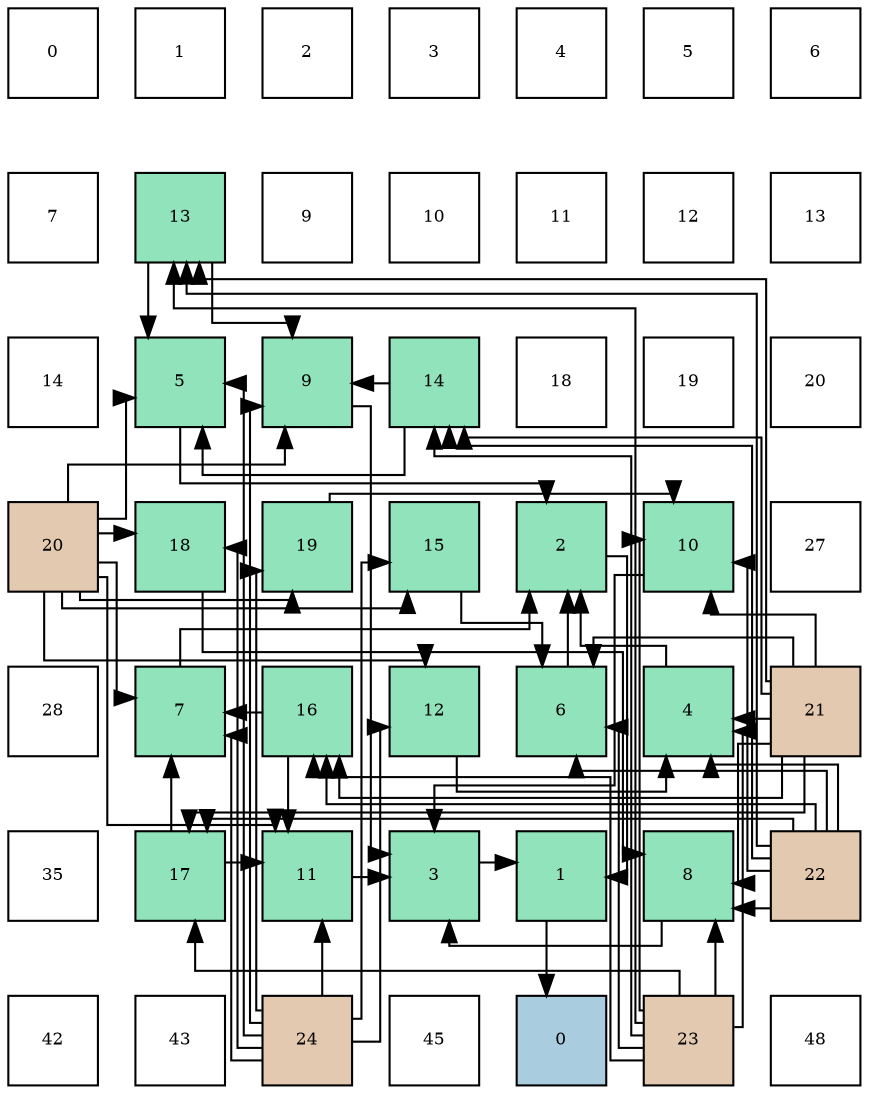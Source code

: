 digraph layout{
 rankdir=TB;
 splines=ortho;
 node [style=filled shape=square fixedsize=true width=0.6];
0[label="0", fontsize=8, fillcolor="#ffffff"];
1[label="1", fontsize=8, fillcolor="#ffffff"];
2[label="2", fontsize=8, fillcolor="#ffffff"];
3[label="3", fontsize=8, fillcolor="#ffffff"];
4[label="4", fontsize=8, fillcolor="#ffffff"];
5[label="5", fontsize=8, fillcolor="#ffffff"];
6[label="6", fontsize=8, fillcolor="#ffffff"];
7[label="7", fontsize=8, fillcolor="#ffffff"];
8[label="13", fontsize=8, fillcolor="#91e3bb"];
9[label="9", fontsize=8, fillcolor="#ffffff"];
10[label="10", fontsize=8, fillcolor="#ffffff"];
11[label="11", fontsize=8, fillcolor="#ffffff"];
12[label="12", fontsize=8, fillcolor="#ffffff"];
13[label="13", fontsize=8, fillcolor="#ffffff"];
14[label="14", fontsize=8, fillcolor="#ffffff"];
15[label="5", fontsize=8, fillcolor="#91e3bb"];
16[label="9", fontsize=8, fillcolor="#91e3bb"];
17[label="14", fontsize=8, fillcolor="#91e3bb"];
18[label="18", fontsize=8, fillcolor="#ffffff"];
19[label="19", fontsize=8, fillcolor="#ffffff"];
20[label="20", fontsize=8, fillcolor="#ffffff"];
21[label="20", fontsize=8, fillcolor="#e3c9af"];
22[label="18", fontsize=8, fillcolor="#91e3bb"];
23[label="19", fontsize=8, fillcolor="#91e3bb"];
24[label="15", fontsize=8, fillcolor="#91e3bb"];
25[label="2", fontsize=8, fillcolor="#91e3bb"];
26[label="10", fontsize=8, fillcolor="#91e3bb"];
27[label="27", fontsize=8, fillcolor="#ffffff"];
28[label="28", fontsize=8, fillcolor="#ffffff"];
29[label="7", fontsize=8, fillcolor="#91e3bb"];
30[label="16", fontsize=8, fillcolor="#91e3bb"];
31[label="12", fontsize=8, fillcolor="#91e3bb"];
32[label="6", fontsize=8, fillcolor="#91e3bb"];
33[label="4", fontsize=8, fillcolor="#91e3bb"];
34[label="21", fontsize=8, fillcolor="#e3c9af"];
35[label="35", fontsize=8, fillcolor="#ffffff"];
36[label="17", fontsize=8, fillcolor="#91e3bb"];
37[label="11", fontsize=8, fillcolor="#91e3bb"];
38[label="3", fontsize=8, fillcolor="#91e3bb"];
39[label="1", fontsize=8, fillcolor="#91e3bb"];
40[label="8", fontsize=8, fillcolor="#91e3bb"];
41[label="22", fontsize=8, fillcolor="#e3c9af"];
42[label="42", fontsize=8, fillcolor="#ffffff"];
43[label="43", fontsize=8, fillcolor="#ffffff"];
44[label="24", fontsize=8, fillcolor="#e3c9af"];
45[label="45", fontsize=8, fillcolor="#ffffff"];
46[label="0", fontsize=8, fillcolor="#a9ccde"];
47[label="23", fontsize=8, fillcolor="#e3c9af"];
48[label="48", fontsize=8, fillcolor="#ffffff"];
edge [constraint=false, style=vis];39 -> 46;
25 -> 39;
38 -> 39;
33 -> 25;
15 -> 25;
32 -> 25;
29 -> 25;
40 -> 38;
16 -> 38;
26 -> 38;
37 -> 38;
31 -> 33;
34 -> 33;
41 -> 33;
47 -> 33;
8 -> 15;
17 -> 15;
21 -> 15;
44 -> 15;
24 -> 32;
34 -> 32;
41 -> 32;
47 -> 32;
30 -> 29;
36 -> 29;
21 -> 29;
44 -> 29;
22 -> 40;
34 -> 40;
41 -> 40;
47 -> 40;
8 -> 16;
17 -> 16;
21 -> 16;
44 -> 16;
23 -> 26;
34 -> 26;
41 -> 26;
47 -> 26;
30 -> 37;
36 -> 37;
21 -> 37;
44 -> 37;
21 -> 31;
44 -> 31;
34 -> 8;
41 -> 8;
47 -> 8;
34 -> 17;
41 -> 17;
47 -> 17;
21 -> 24;
44 -> 24;
34 -> 30;
41 -> 30;
47 -> 30;
34 -> 36;
41 -> 36;
47 -> 36;
21 -> 22;
44 -> 22;
21 -> 23;
44 -> 23;
edge [constraint=true, style=invis];
0 -> 7 -> 14 -> 21 -> 28 -> 35 -> 42;
1 -> 8 -> 15 -> 22 -> 29 -> 36 -> 43;
2 -> 9 -> 16 -> 23 -> 30 -> 37 -> 44;
3 -> 10 -> 17 -> 24 -> 31 -> 38 -> 45;
4 -> 11 -> 18 -> 25 -> 32 -> 39 -> 46;
5 -> 12 -> 19 -> 26 -> 33 -> 40 -> 47;
6 -> 13 -> 20 -> 27 -> 34 -> 41 -> 48;
rank = same {0 -> 1 -> 2 -> 3 -> 4 -> 5 -> 6};
rank = same {7 -> 8 -> 9 -> 10 -> 11 -> 12 -> 13};
rank = same {14 -> 15 -> 16 -> 17 -> 18 -> 19 -> 20};
rank = same {21 -> 22 -> 23 -> 24 -> 25 -> 26 -> 27};
rank = same {28 -> 29 -> 30 -> 31 -> 32 -> 33 -> 34};
rank = same {35 -> 36 -> 37 -> 38 -> 39 -> 40 -> 41};
rank = same {42 -> 43 -> 44 -> 45 -> 46 -> 47 -> 48};
}